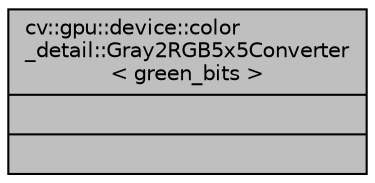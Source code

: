 digraph "cv::gpu::device::color_detail::Gray2RGB5x5Converter&lt; green_bits &gt;"
{
 // LATEX_PDF_SIZE
  edge [fontname="Helvetica",fontsize="10",labelfontname="Helvetica",labelfontsize="10"];
  node [fontname="Helvetica",fontsize="10",shape=record];
  Node1 [label="{cv::gpu::device::color\l_detail::Gray2RGB5x5Converter\l\< green_bits \>\n||}",height=0.2,width=0.4,color="black", fillcolor="grey75", style="filled", fontcolor="black",tooltip=" "];
}
